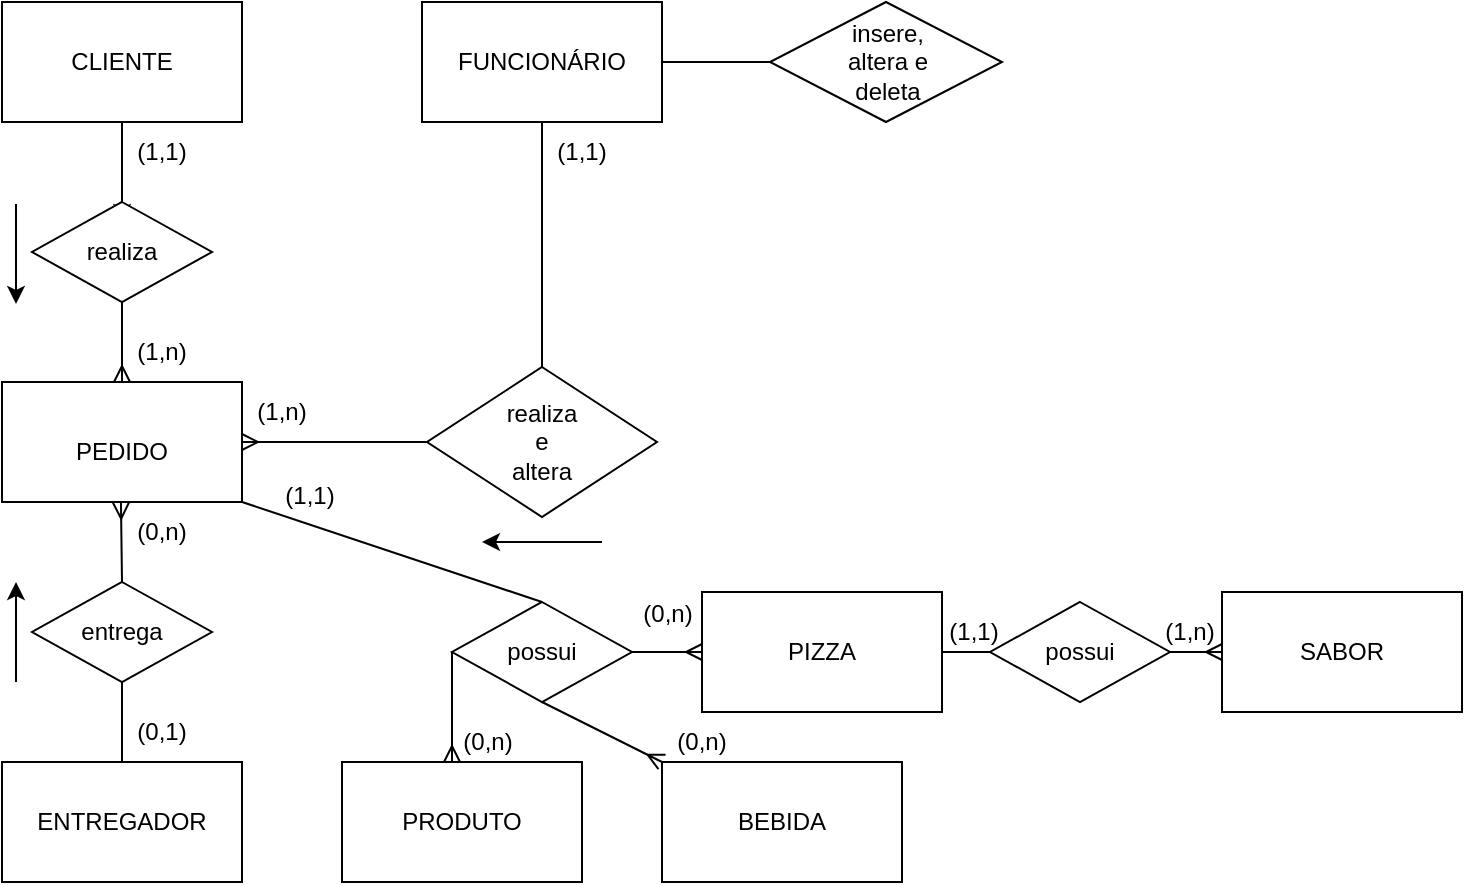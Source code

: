 <mxfile version="21.6.6" type="github">
  <diagram id="C5RBs43oDa-KdzZeNtuy" name="Page-1">
    <mxGraphModel dx="662" dy="345" grid="1" gridSize="10" guides="1" tooltips="1" connect="1" arrows="1" fold="1" page="1" pageScale="1" pageWidth="827" pageHeight="1169" math="0" shadow="0">
      <root>
        <mxCell id="WIyWlLk6GJQsqaUBKTNV-0" />
        <mxCell id="WIyWlLk6GJQsqaUBKTNV-1" parent="WIyWlLk6GJQsqaUBKTNV-0" />
        <mxCell id="WIyWlLk6GJQsqaUBKTNV-2" value="" style="rounded=0;html=1;jettySize=auto;orthogonalLoop=1;fontSize=11;endArrow=block;endFill=0;endSize=8;strokeWidth=1;shadow=0;labelBackgroundColor=none;edgeStyle=orthogonalEdgeStyle;" parent="WIyWlLk6GJQsqaUBKTNV-1" edge="1">
          <mxGeometry relative="1" as="geometry">
            <mxPoint x="220" y="120.0" as="sourcePoint" />
          </mxGeometry>
        </mxCell>
        <mxCell id="WIyWlLk6GJQsqaUBKTNV-4" value="Yes" style="rounded=0;html=1;jettySize=auto;orthogonalLoop=1;fontSize=11;endArrow=block;endFill=0;endSize=8;strokeWidth=1;shadow=0;labelBackgroundColor=none;edgeStyle=orthogonalEdgeStyle;" parent="WIyWlLk6GJQsqaUBKTNV-1" edge="1">
          <mxGeometry y="20" relative="1" as="geometry">
            <mxPoint as="offset" />
            <mxPoint x="220" y="290" as="targetPoint" />
          </mxGeometry>
        </mxCell>
        <mxCell id="WIyWlLk6GJQsqaUBKTNV-5" value="No" style="edgeStyle=orthogonalEdgeStyle;rounded=0;html=1;jettySize=auto;orthogonalLoop=1;fontSize=11;endArrow=block;endFill=0;endSize=8;strokeWidth=1;shadow=0;labelBackgroundColor=none;" parent="WIyWlLk6GJQsqaUBKTNV-1" edge="1">
          <mxGeometry y="10" relative="1" as="geometry">
            <mxPoint as="offset" />
            <mxPoint x="320" y="210.0" as="targetPoint" />
          </mxGeometry>
        </mxCell>
        <mxCell id="WIyWlLk6GJQsqaUBKTNV-8" value="No" style="rounded=0;html=1;jettySize=auto;orthogonalLoop=1;fontSize=11;endArrow=block;endFill=0;endSize=8;strokeWidth=1;shadow=0;labelBackgroundColor=none;edgeStyle=orthogonalEdgeStyle;" parent="WIyWlLk6GJQsqaUBKTNV-1" edge="1">
          <mxGeometry x="0.333" y="20" relative="1" as="geometry">
            <mxPoint as="offset" />
            <mxPoint x="220" y="430" as="targetPoint" />
          </mxGeometry>
        </mxCell>
        <mxCell id="WIyWlLk6GJQsqaUBKTNV-9" value="Yes" style="edgeStyle=orthogonalEdgeStyle;rounded=0;html=1;jettySize=auto;orthogonalLoop=1;fontSize=11;endArrow=block;endFill=0;endSize=8;strokeWidth=1;shadow=0;labelBackgroundColor=none;" parent="WIyWlLk6GJQsqaUBKTNV-1" edge="1">
          <mxGeometry y="10" relative="1" as="geometry">
            <mxPoint as="offset" />
            <mxPoint x="270" y="330" as="sourcePoint" />
          </mxGeometry>
        </mxCell>
        <mxCell id="wda2Jrsfy15Cu-t-Szan-7" style="edgeStyle=orthogonalEdgeStyle;rounded=0;orthogonalLoop=1;jettySize=auto;html=1;entryX=0.5;entryY=0;entryDx=0;entryDy=0;" parent="WIyWlLk6GJQsqaUBKTNV-1" source="wda2Jrsfy15Cu-t-Szan-0" target="wda2Jrsfy15Cu-t-Szan-6" edge="1">
          <mxGeometry relative="1" as="geometry" />
        </mxCell>
        <mxCell id="wda2Jrsfy15Cu-t-Szan-0" value="" style="rounded=0;whiteSpace=wrap;html=1;" parent="WIyWlLk6GJQsqaUBKTNV-1" vertex="1">
          <mxGeometry x="90" y="150" width="120" height="60" as="geometry" />
        </mxCell>
        <mxCell id="wda2Jrsfy15Cu-t-Szan-1" value="CLIENTE" style="text;html=1;strokeColor=none;fillColor=none;align=center;verticalAlign=middle;whiteSpace=wrap;rounded=0;" parent="WIyWlLk6GJQsqaUBKTNV-1" vertex="1">
          <mxGeometry x="120" y="165" width="60" height="30" as="geometry" />
        </mxCell>
        <mxCell id="spTHaxFoT-POgrmp6klq-26" style="rounded=0;orthogonalLoop=1;jettySize=auto;html=1;exitX=1;exitY=1;exitDx=0;exitDy=0;entryX=0.5;entryY=0;entryDx=0;entryDy=0;endArrow=none;endFill=0;" parent="WIyWlLk6GJQsqaUBKTNV-1" source="wda2Jrsfy15Cu-t-Szan-2" target="spTHaxFoT-POgrmp6klq-23" edge="1">
          <mxGeometry relative="1" as="geometry" />
        </mxCell>
        <mxCell id="wda2Jrsfy15Cu-t-Szan-2" value="" style="rounded=0;whiteSpace=wrap;html=1;" parent="WIyWlLk6GJQsqaUBKTNV-1" vertex="1">
          <mxGeometry x="90" y="340" width="120" height="60" as="geometry" />
        </mxCell>
        <mxCell id="wda2Jrsfy15Cu-t-Szan-3" value="PEDIDO" style="text;html=1;strokeColor=none;fillColor=none;align=center;verticalAlign=middle;whiteSpace=wrap;rounded=0;" parent="WIyWlLk6GJQsqaUBKTNV-1" vertex="1">
          <mxGeometry x="120" y="360" width="60" height="30" as="geometry" />
        </mxCell>
        <mxCell id="wda2Jrsfy15Cu-t-Szan-14" style="edgeStyle=orthogonalEdgeStyle;rounded=0;orthogonalLoop=1;jettySize=auto;html=1;exitX=0.5;exitY=1;exitDx=0;exitDy=0;entryX=0.5;entryY=0;entryDx=0;entryDy=0;endArrow=ERmany;endFill=0;" parent="WIyWlLk6GJQsqaUBKTNV-1" source="wda2Jrsfy15Cu-t-Szan-4" target="wda2Jrsfy15Cu-t-Szan-2" edge="1">
          <mxGeometry relative="1" as="geometry" />
        </mxCell>
        <mxCell id="wda2Jrsfy15Cu-t-Szan-4" value="" style="rhombus;whiteSpace=wrap;html=1;" parent="WIyWlLk6GJQsqaUBKTNV-1" vertex="1">
          <mxGeometry x="105" y="250" width="90" height="50" as="geometry" />
        </mxCell>
        <mxCell id="wda2Jrsfy15Cu-t-Szan-6" value="realiza" style="text;html=1;strokeColor=none;fillColor=none;align=center;verticalAlign=middle;whiteSpace=wrap;rounded=0;" parent="WIyWlLk6GJQsqaUBKTNV-1" vertex="1">
          <mxGeometry x="120" y="260" width="60" height="30" as="geometry" />
        </mxCell>
        <mxCell id="wda2Jrsfy15Cu-t-Szan-15" value="(1,1)" style="text;html=1;strokeColor=none;fillColor=none;align=center;verticalAlign=middle;whiteSpace=wrap;rounded=0;" parent="WIyWlLk6GJQsqaUBKTNV-1" vertex="1">
          <mxGeometry x="140" y="210" width="60" height="30" as="geometry" />
        </mxCell>
        <mxCell id="wda2Jrsfy15Cu-t-Szan-16" value="(1,n)" style="text;html=1;strokeColor=none;fillColor=none;align=center;verticalAlign=middle;whiteSpace=wrap;rounded=0;" parent="WIyWlLk6GJQsqaUBKTNV-1" vertex="1">
          <mxGeometry x="140" y="310" width="60" height="30" as="geometry" />
        </mxCell>
        <mxCell id="wda2Jrsfy15Cu-t-Szan-17" value="" style="endArrow=classic;html=1;rounded=0;" parent="WIyWlLk6GJQsqaUBKTNV-1" edge="1">
          <mxGeometry width="50" height="50" relative="1" as="geometry">
            <mxPoint x="97" y="251" as="sourcePoint" />
            <mxPoint x="97" y="301" as="targetPoint" />
          </mxGeometry>
        </mxCell>
        <mxCell id="wda2Jrsfy15Cu-t-Szan-23" style="edgeStyle=orthogonalEdgeStyle;rounded=0;orthogonalLoop=1;jettySize=auto;html=1;entryX=0.5;entryY=0;entryDx=0;entryDy=0;endArrow=none;endFill=0;" parent="WIyWlLk6GJQsqaUBKTNV-1" source="wda2Jrsfy15Cu-t-Szan-19" target="wda2Jrsfy15Cu-t-Szan-21" edge="1">
          <mxGeometry relative="1" as="geometry" />
        </mxCell>
        <mxCell id="spTHaxFoT-POgrmp6klq-4" style="edgeStyle=orthogonalEdgeStyle;rounded=0;orthogonalLoop=1;jettySize=auto;html=1;exitX=1;exitY=0.5;exitDx=0;exitDy=0;entryX=0;entryY=0.5;entryDx=0;entryDy=0;endArrow=none;endFill=0;" parent="WIyWlLk6GJQsqaUBKTNV-1" source="wda2Jrsfy15Cu-t-Szan-19" target="spTHaxFoT-POgrmp6klq-2" edge="1">
          <mxGeometry relative="1" as="geometry" />
        </mxCell>
        <mxCell id="wda2Jrsfy15Cu-t-Szan-19" value="" style="rounded=0;whiteSpace=wrap;html=1;" parent="WIyWlLk6GJQsqaUBKTNV-1" vertex="1">
          <mxGeometry x="300" y="150" width="120" height="60" as="geometry" />
        </mxCell>
        <mxCell id="wda2Jrsfy15Cu-t-Szan-20" value="FUNCIONÁRIO" style="text;html=1;strokeColor=none;fillColor=none;align=center;verticalAlign=middle;whiteSpace=wrap;rounded=0;" parent="WIyWlLk6GJQsqaUBKTNV-1" vertex="1">
          <mxGeometry x="330" y="165" width="60" height="30" as="geometry" />
        </mxCell>
        <mxCell id="wda2Jrsfy15Cu-t-Szan-25" style="edgeStyle=orthogonalEdgeStyle;rounded=0;orthogonalLoop=1;jettySize=auto;html=1;exitX=0;exitY=0.5;exitDx=0;exitDy=0;entryX=1;entryY=0.5;entryDx=0;entryDy=0;endArrow=ERmany;endFill=0;" parent="WIyWlLk6GJQsqaUBKTNV-1" source="wda2Jrsfy15Cu-t-Szan-21" target="wda2Jrsfy15Cu-t-Szan-2" edge="1">
          <mxGeometry relative="1" as="geometry" />
        </mxCell>
        <mxCell id="wda2Jrsfy15Cu-t-Szan-21" value="" style="rhombus;whiteSpace=wrap;html=1;" parent="WIyWlLk6GJQsqaUBKTNV-1" vertex="1">
          <mxGeometry x="302.5" y="332.5" width="115" height="75" as="geometry" />
        </mxCell>
        <mxCell id="wda2Jrsfy15Cu-t-Szan-24" value="realiza&lt;br&gt;e&lt;br&gt;altera" style="text;html=1;strokeColor=none;fillColor=none;align=center;verticalAlign=middle;whiteSpace=wrap;rounded=0;" parent="WIyWlLk6GJQsqaUBKTNV-1" vertex="1">
          <mxGeometry x="330" y="355" width="60" height="30" as="geometry" />
        </mxCell>
        <mxCell id="wda2Jrsfy15Cu-t-Szan-26" value="" style="endArrow=classic;html=1;rounded=0;" parent="WIyWlLk6GJQsqaUBKTNV-1" edge="1">
          <mxGeometry width="50" height="50" relative="1" as="geometry">
            <mxPoint x="390" y="420" as="sourcePoint" />
            <mxPoint x="330" y="420" as="targetPoint" />
          </mxGeometry>
        </mxCell>
        <mxCell id="wda2Jrsfy15Cu-t-Szan-27" value="(1,1)" style="text;html=1;strokeColor=none;fillColor=none;align=center;verticalAlign=middle;whiteSpace=wrap;rounded=0;" parent="WIyWlLk6GJQsqaUBKTNV-1" vertex="1">
          <mxGeometry x="350" y="210" width="60" height="30" as="geometry" />
        </mxCell>
        <mxCell id="wda2Jrsfy15Cu-t-Szan-28" value="(1,n)" style="text;html=1;strokeColor=none;fillColor=none;align=center;verticalAlign=middle;whiteSpace=wrap;rounded=0;" parent="WIyWlLk6GJQsqaUBKTNV-1" vertex="1">
          <mxGeometry x="200" y="340" width="60" height="30" as="geometry" />
        </mxCell>
        <mxCell id="spTHaxFoT-POgrmp6klq-2" value="" style="rhombus;whiteSpace=wrap;html=1;" parent="WIyWlLk6GJQsqaUBKTNV-1" vertex="1">
          <mxGeometry x="474" y="150" width="116" height="60" as="geometry" />
        </mxCell>
        <mxCell id="spTHaxFoT-POgrmp6klq-3" value="insere,&lt;br&gt;altera e&lt;br&gt;deleta" style="text;html=1;strokeColor=none;fillColor=none;align=center;verticalAlign=middle;whiteSpace=wrap;rounded=0;" parent="WIyWlLk6GJQsqaUBKTNV-1" vertex="1">
          <mxGeometry x="503" y="165" width="60" height="30" as="geometry" />
        </mxCell>
        <mxCell id="spTHaxFoT-POgrmp6klq-5" value="" style="rounded=0;whiteSpace=wrap;html=1;" parent="WIyWlLk6GJQsqaUBKTNV-1" vertex="1">
          <mxGeometry x="90" y="530" width="120" height="60" as="geometry" />
        </mxCell>
        <mxCell id="spTHaxFoT-POgrmp6klq-6" value="ENTREGADOR" style="text;html=1;strokeColor=none;fillColor=none;align=center;verticalAlign=middle;whiteSpace=wrap;rounded=0;" parent="WIyWlLk6GJQsqaUBKTNV-1" vertex="1">
          <mxGeometry x="120" y="545" width="60" height="30" as="geometry" />
        </mxCell>
        <mxCell id="spTHaxFoT-POgrmp6klq-17" style="edgeStyle=orthogonalEdgeStyle;rounded=0;orthogonalLoop=1;jettySize=auto;html=1;exitX=0.5;exitY=1;exitDx=0;exitDy=0;entryX=0.5;entryY=0;entryDx=0;entryDy=0;endArrow=none;endFill=0;" parent="WIyWlLk6GJQsqaUBKTNV-1" source="spTHaxFoT-POgrmp6klq-10" target="spTHaxFoT-POgrmp6klq-5" edge="1">
          <mxGeometry relative="1" as="geometry" />
        </mxCell>
        <mxCell id="spTHaxFoT-POgrmp6klq-18" style="edgeStyle=orthogonalEdgeStyle;rounded=0;orthogonalLoop=1;jettySize=auto;html=1;exitX=0.5;exitY=0;exitDx=0;exitDy=0;entryX=0.158;entryY=0.011;entryDx=0;entryDy=0;entryPerimeter=0;endArrow=ERmany;endFill=0;" parent="WIyWlLk6GJQsqaUBKTNV-1" source="spTHaxFoT-POgrmp6klq-10" target="spTHaxFoT-POgrmp6klq-12" edge="1">
          <mxGeometry relative="1" as="geometry" />
        </mxCell>
        <mxCell id="spTHaxFoT-POgrmp6klq-10" value="" style="rhombus;whiteSpace=wrap;html=1;" parent="WIyWlLk6GJQsqaUBKTNV-1" vertex="1">
          <mxGeometry x="105" y="440" width="90" height="50" as="geometry" />
        </mxCell>
        <mxCell id="spTHaxFoT-POgrmp6klq-11" value="entrega" style="text;html=1;strokeColor=none;fillColor=none;align=center;verticalAlign=middle;whiteSpace=wrap;rounded=0;" parent="WIyWlLk6GJQsqaUBKTNV-1" vertex="1">
          <mxGeometry x="120" y="450" width="60" height="30" as="geometry" />
        </mxCell>
        <mxCell id="spTHaxFoT-POgrmp6klq-12" value="(0,n)" style="text;html=1;strokeColor=none;fillColor=none;align=center;verticalAlign=middle;whiteSpace=wrap;rounded=0;" parent="WIyWlLk6GJQsqaUBKTNV-1" vertex="1">
          <mxGeometry x="140" y="400" width="60" height="30" as="geometry" />
        </mxCell>
        <mxCell id="spTHaxFoT-POgrmp6klq-13" value="(0,1)" style="text;html=1;strokeColor=none;fillColor=none;align=center;verticalAlign=middle;whiteSpace=wrap;rounded=0;" parent="WIyWlLk6GJQsqaUBKTNV-1" vertex="1">
          <mxGeometry x="140" y="500" width="60" height="30" as="geometry" />
        </mxCell>
        <mxCell id="spTHaxFoT-POgrmp6klq-19" value="" style="endArrow=classic;html=1;rounded=0;" parent="WIyWlLk6GJQsqaUBKTNV-1" edge="1">
          <mxGeometry width="50" height="50" relative="1" as="geometry">
            <mxPoint x="97" y="490" as="sourcePoint" />
            <mxPoint x="97" y="440" as="targetPoint" />
          </mxGeometry>
        </mxCell>
        <mxCell id="spTHaxFoT-POgrmp6klq-21" value="" style="rounded=0;whiteSpace=wrap;html=1;" parent="WIyWlLk6GJQsqaUBKTNV-1" vertex="1">
          <mxGeometry x="260" y="530" width="120" height="60" as="geometry" />
        </mxCell>
        <mxCell id="spTHaxFoT-POgrmp6klq-22" value="PRODUTO" style="text;html=1;strokeColor=none;fillColor=none;align=center;verticalAlign=middle;whiteSpace=wrap;rounded=0;" parent="WIyWlLk6GJQsqaUBKTNV-1" vertex="1">
          <mxGeometry x="290" y="545" width="60" height="30" as="geometry" />
        </mxCell>
        <mxCell id="spTHaxFoT-POgrmp6klq-27" style="rounded=0;orthogonalLoop=1;jettySize=auto;html=1;exitX=0;exitY=0.5;exitDx=0;exitDy=0;endArrow=ERmany;endFill=0;" parent="WIyWlLk6GJQsqaUBKTNV-1" source="spTHaxFoT-POgrmp6klq-23" edge="1">
          <mxGeometry relative="1" as="geometry">
            <mxPoint x="315" y="530" as="targetPoint" />
          </mxGeometry>
        </mxCell>
        <mxCell id="spTHaxFoT-POgrmp6klq-30" style="edgeStyle=orthogonalEdgeStyle;rounded=0;orthogonalLoop=1;jettySize=auto;html=1;exitX=1;exitY=0.5;exitDx=0;exitDy=0;entryX=0;entryY=0.5;entryDx=0;entryDy=0;endArrow=ERmany;endFill=0;" parent="WIyWlLk6GJQsqaUBKTNV-1" source="spTHaxFoT-POgrmp6klq-23" target="spTHaxFoT-POgrmp6klq-28" edge="1">
          <mxGeometry relative="1" as="geometry" />
        </mxCell>
        <mxCell id="9gZPKB7b59gUXPnEuAPt-3" style="rounded=0;orthogonalLoop=1;jettySize=auto;html=1;exitX=0.5;exitY=1;exitDx=0;exitDy=0;entryX=0;entryY=0;entryDx=0;entryDy=0;endArrow=ERmany;endFill=0;" parent="WIyWlLk6GJQsqaUBKTNV-1" source="spTHaxFoT-POgrmp6klq-23" target="9gZPKB7b59gUXPnEuAPt-1" edge="1">
          <mxGeometry relative="1" as="geometry" />
        </mxCell>
        <mxCell id="spTHaxFoT-POgrmp6klq-23" value="" style="rhombus;whiteSpace=wrap;html=1;" parent="WIyWlLk6GJQsqaUBKTNV-1" vertex="1">
          <mxGeometry x="315" y="450" width="90" height="50" as="geometry" />
        </mxCell>
        <mxCell id="spTHaxFoT-POgrmp6klq-24" value="possui" style="text;html=1;strokeColor=none;fillColor=none;align=center;verticalAlign=middle;whiteSpace=wrap;rounded=0;" parent="WIyWlLk6GJQsqaUBKTNV-1" vertex="1">
          <mxGeometry x="330" y="460" width="60" height="30" as="geometry" />
        </mxCell>
        <mxCell id="0MuIMFdufbPlBN7TpTOA-5" style="edgeStyle=orthogonalEdgeStyle;rounded=0;orthogonalLoop=1;jettySize=auto;html=1;exitX=1;exitY=0.5;exitDx=0;exitDy=0;endArrow=none;endFill=0;" edge="1" parent="WIyWlLk6GJQsqaUBKTNV-1" source="spTHaxFoT-POgrmp6klq-28" target="0MuIMFdufbPlBN7TpTOA-3">
          <mxGeometry relative="1" as="geometry" />
        </mxCell>
        <mxCell id="spTHaxFoT-POgrmp6klq-28" value="" style="rounded=0;whiteSpace=wrap;html=1;" parent="WIyWlLk6GJQsqaUBKTNV-1" vertex="1">
          <mxGeometry x="440" y="445" width="120" height="60" as="geometry" />
        </mxCell>
        <mxCell id="spTHaxFoT-POgrmp6klq-29" value="PIZZA" style="text;html=1;strokeColor=none;fillColor=none;align=center;verticalAlign=middle;whiteSpace=wrap;rounded=0;" parent="WIyWlLk6GJQsqaUBKTNV-1" vertex="1">
          <mxGeometry x="470" y="460" width="60" height="30" as="geometry" />
        </mxCell>
        <mxCell id="spTHaxFoT-POgrmp6klq-31" value="(1,1)" style="text;html=1;strokeColor=none;fillColor=none;align=center;verticalAlign=middle;whiteSpace=wrap;rounded=0;" parent="WIyWlLk6GJQsqaUBKTNV-1" vertex="1">
          <mxGeometry x="214" y="382" width="60" height="30" as="geometry" />
        </mxCell>
        <mxCell id="spTHaxFoT-POgrmp6klq-32" value="(0,n)" style="text;html=1;strokeColor=none;fillColor=none;align=center;verticalAlign=middle;whiteSpace=wrap;rounded=0;" parent="WIyWlLk6GJQsqaUBKTNV-1" vertex="1">
          <mxGeometry x="302.5" y="505" width="60" height="30" as="geometry" />
        </mxCell>
        <mxCell id="spTHaxFoT-POgrmp6klq-33" value="(0,n)" style="text;html=1;strokeColor=none;fillColor=none;align=center;verticalAlign=middle;whiteSpace=wrap;rounded=0;" parent="WIyWlLk6GJQsqaUBKTNV-1" vertex="1">
          <mxGeometry x="393" y="441" width="60" height="30" as="geometry" />
        </mxCell>
        <mxCell id="9gZPKB7b59gUXPnEuAPt-1" value="" style="rounded=0;whiteSpace=wrap;html=1;" parent="WIyWlLk6GJQsqaUBKTNV-1" vertex="1">
          <mxGeometry x="420" y="530" width="120" height="60" as="geometry" />
        </mxCell>
        <mxCell id="9gZPKB7b59gUXPnEuAPt-2" value="BEBIDA" style="text;html=1;strokeColor=none;fillColor=none;align=center;verticalAlign=middle;whiteSpace=wrap;rounded=0;" parent="WIyWlLk6GJQsqaUBKTNV-1" vertex="1">
          <mxGeometry x="450" y="545" width="60" height="30" as="geometry" />
        </mxCell>
        <mxCell id="9gZPKB7b59gUXPnEuAPt-4" value="(0,n)" style="text;html=1;strokeColor=none;fillColor=none;align=center;verticalAlign=middle;whiteSpace=wrap;rounded=0;" parent="WIyWlLk6GJQsqaUBKTNV-1" vertex="1">
          <mxGeometry x="410" y="505" width="60" height="30" as="geometry" />
        </mxCell>
        <mxCell id="0MuIMFdufbPlBN7TpTOA-1" value="" style="rounded=0;whiteSpace=wrap;html=1;" vertex="1" parent="WIyWlLk6GJQsqaUBKTNV-1">
          <mxGeometry x="700" y="445" width="120" height="60" as="geometry" />
        </mxCell>
        <mxCell id="0MuIMFdufbPlBN7TpTOA-2" value="SABOR" style="text;html=1;strokeColor=none;fillColor=none;align=center;verticalAlign=middle;whiteSpace=wrap;rounded=0;" vertex="1" parent="WIyWlLk6GJQsqaUBKTNV-1">
          <mxGeometry x="730" y="460" width="60" height="30" as="geometry" />
        </mxCell>
        <mxCell id="0MuIMFdufbPlBN7TpTOA-6" style="edgeStyle=orthogonalEdgeStyle;rounded=0;orthogonalLoop=1;jettySize=auto;html=1;exitX=1;exitY=0.5;exitDx=0;exitDy=0;entryX=0;entryY=0.5;entryDx=0;entryDy=0;endArrow=ERmany;endFill=0;" edge="1" parent="WIyWlLk6GJQsqaUBKTNV-1" source="0MuIMFdufbPlBN7TpTOA-3" target="0MuIMFdufbPlBN7TpTOA-1">
          <mxGeometry relative="1" as="geometry" />
        </mxCell>
        <mxCell id="0MuIMFdufbPlBN7TpTOA-3" value="" style="rhombus;whiteSpace=wrap;html=1;" vertex="1" parent="WIyWlLk6GJQsqaUBKTNV-1">
          <mxGeometry x="584" y="450" width="90" height="50" as="geometry" />
        </mxCell>
        <mxCell id="0MuIMFdufbPlBN7TpTOA-4" value="possui" style="text;html=1;strokeColor=none;fillColor=none;align=center;verticalAlign=middle;whiteSpace=wrap;rounded=0;" vertex="1" parent="WIyWlLk6GJQsqaUBKTNV-1">
          <mxGeometry x="599" y="460" width="60" height="30" as="geometry" />
        </mxCell>
        <mxCell id="0MuIMFdufbPlBN7TpTOA-7" value="(1,1)" style="text;html=1;strokeColor=none;fillColor=none;align=center;verticalAlign=middle;whiteSpace=wrap;rounded=0;" vertex="1" parent="WIyWlLk6GJQsqaUBKTNV-1">
          <mxGeometry x="546" y="450" width="60" height="30" as="geometry" />
        </mxCell>
        <mxCell id="0MuIMFdufbPlBN7TpTOA-8" value="(1,n)" style="text;html=1;strokeColor=none;fillColor=none;align=center;verticalAlign=middle;whiteSpace=wrap;rounded=0;" vertex="1" parent="WIyWlLk6GJQsqaUBKTNV-1">
          <mxGeometry x="654" y="450" width="60" height="30" as="geometry" />
        </mxCell>
      </root>
    </mxGraphModel>
  </diagram>
</mxfile>
